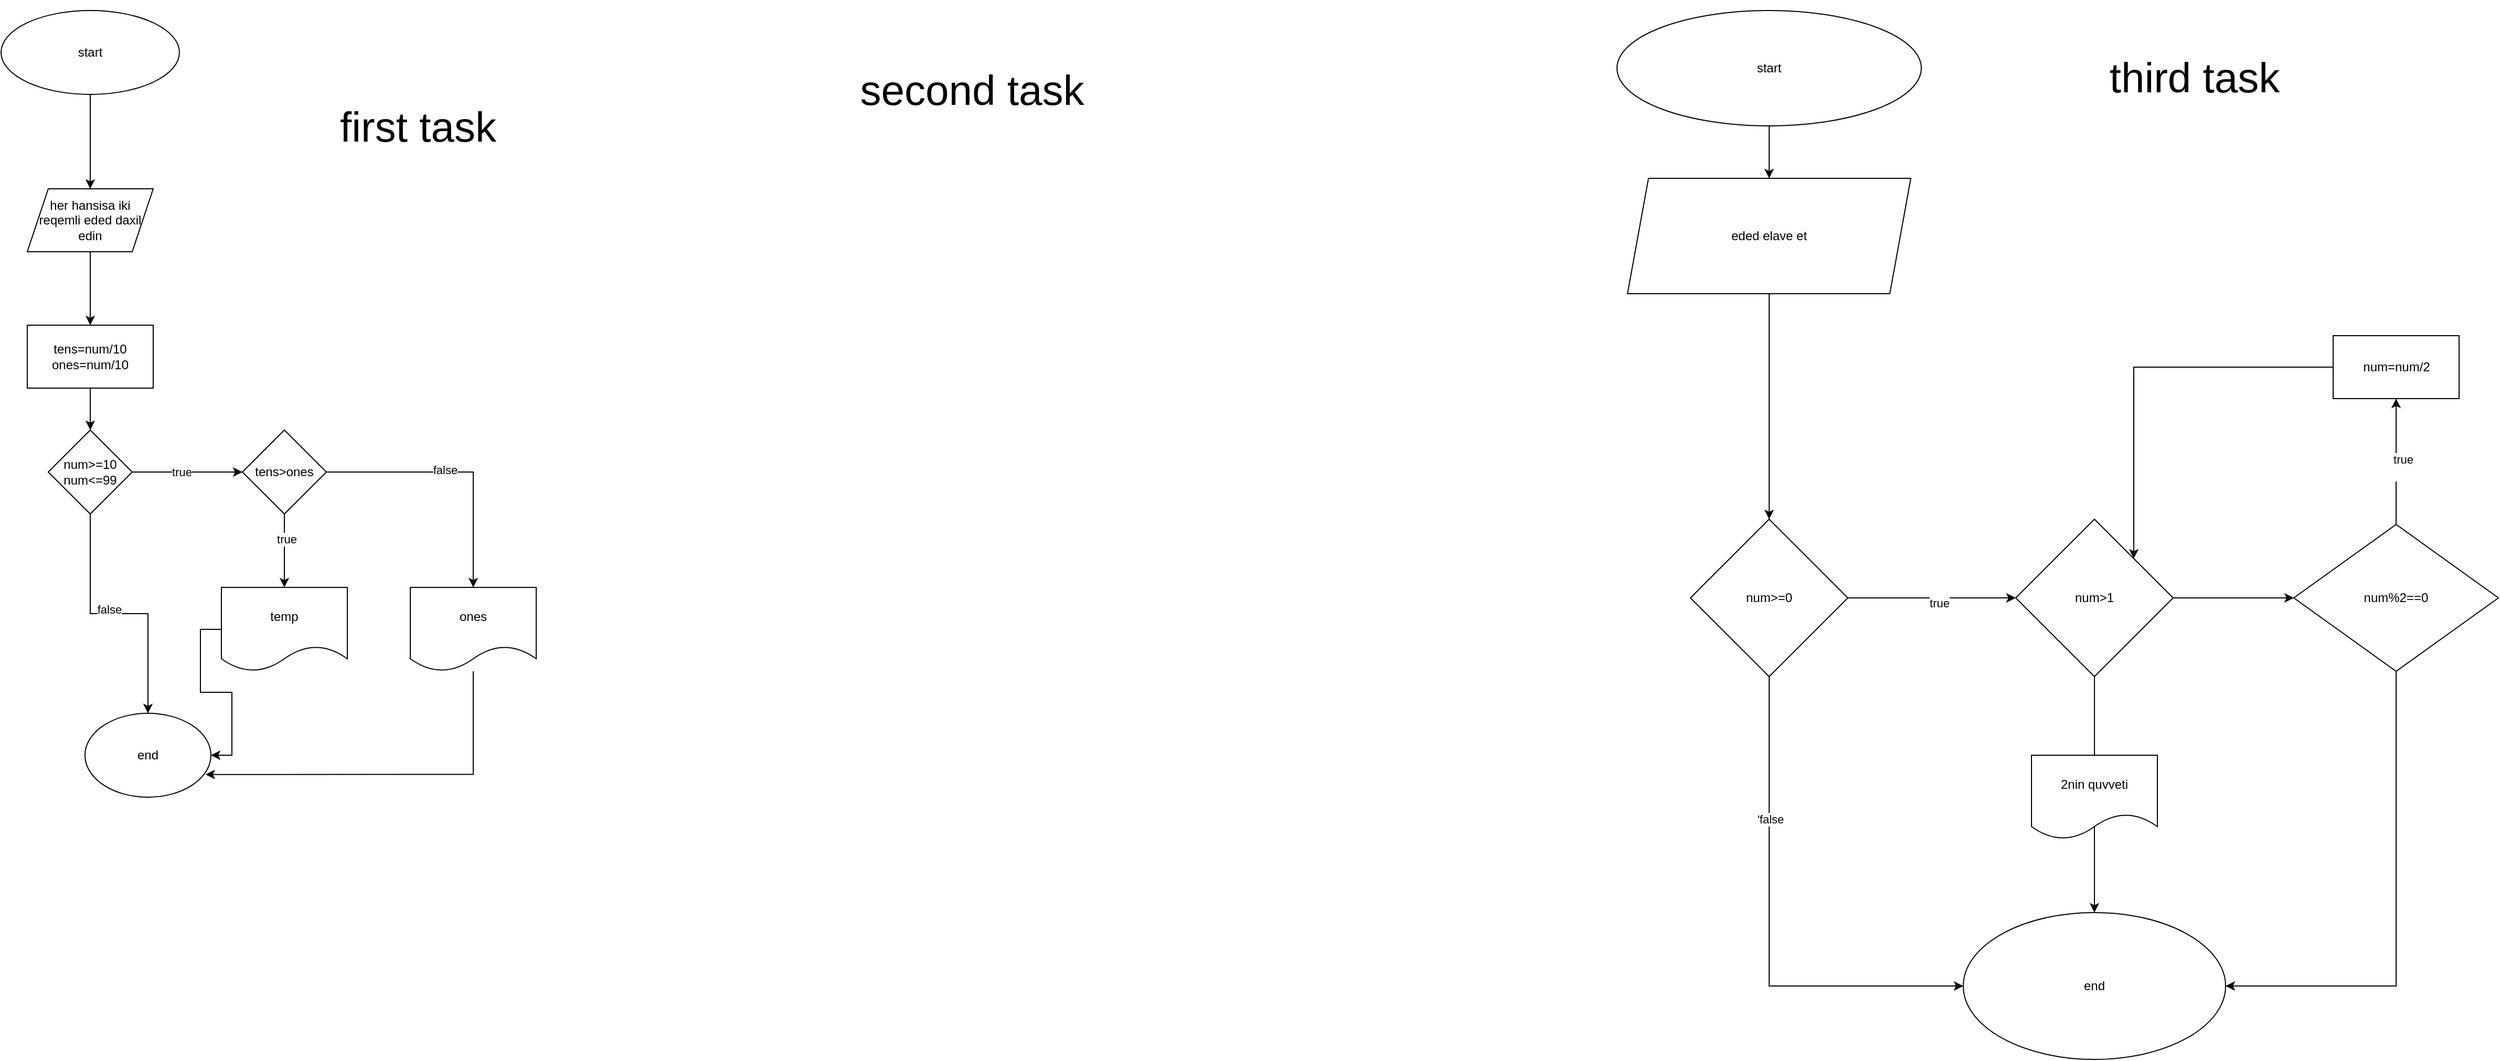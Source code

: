 <mxfile version="24.7.17">
  <diagram name="Page-1" id="qptbYGHE9b_lFVhiukxC">
    <mxGraphModel dx="3000" dy="1614" grid="1" gridSize="10" guides="1" tooltips="1" connect="1" arrows="1" fold="1" page="1" pageScale="1" pageWidth="850" pageHeight="1100" math="0" shadow="0">
      <root>
        <mxCell id="0" />
        <mxCell id="1" parent="0" />
        <mxCell id="5Gjx0GGLGKjxe6RS8Fqf-3" value="" style="edgeStyle=orthogonalEdgeStyle;rounded=0;orthogonalLoop=1;jettySize=auto;html=1;" edge="1" parent="1" source="5Gjx0GGLGKjxe6RS8Fqf-1" target="5Gjx0GGLGKjxe6RS8Fqf-2">
          <mxGeometry relative="1" as="geometry" />
        </mxCell>
        <mxCell id="5Gjx0GGLGKjxe6RS8Fqf-1" value="start" style="ellipse;whiteSpace=wrap;html=1;" vertex="1" parent="1">
          <mxGeometry x="170" y="50" width="170" height="80" as="geometry" />
        </mxCell>
        <mxCell id="5Gjx0GGLGKjxe6RS8Fqf-13" value="" style="edgeStyle=orthogonalEdgeStyle;rounded=0;orthogonalLoop=1;jettySize=auto;html=1;" edge="1" parent="1" source="5Gjx0GGLGKjxe6RS8Fqf-2" target="5Gjx0GGLGKjxe6RS8Fqf-11">
          <mxGeometry relative="1" as="geometry" />
        </mxCell>
        <mxCell id="5Gjx0GGLGKjxe6RS8Fqf-2" value="her hansisa iki reqemli eded daxil edin" style="shape=parallelogram;perimeter=parallelogramPerimeter;whiteSpace=wrap;html=1;fixedSize=1;" vertex="1" parent="1">
          <mxGeometry x="195" y="220" width="120" height="60" as="geometry" />
        </mxCell>
        <mxCell id="5Gjx0GGLGKjxe6RS8Fqf-21" value="" style="edgeStyle=orthogonalEdgeStyle;rounded=0;orthogonalLoop=1;jettySize=auto;html=1;" edge="1" parent="1" source="5Gjx0GGLGKjxe6RS8Fqf-11" target="5Gjx0GGLGKjxe6RS8Fqf-20">
          <mxGeometry relative="1" as="geometry" />
        </mxCell>
        <mxCell id="5Gjx0GGLGKjxe6RS8Fqf-11" value="tens=num/10&lt;div&gt;ones=num/10&lt;/div&gt;" style="rounded=0;whiteSpace=wrap;html=1;" vertex="1" parent="1">
          <mxGeometry x="195" y="350" width="120" height="60" as="geometry" />
        </mxCell>
        <mxCell id="5Gjx0GGLGKjxe6RS8Fqf-24" value="" style="edgeStyle=orthogonalEdgeStyle;rounded=0;orthogonalLoop=1;jettySize=auto;html=1;" edge="1" parent="1" source="5Gjx0GGLGKjxe6RS8Fqf-14" target="5Gjx0GGLGKjxe6RS8Fqf-19">
          <mxGeometry relative="1" as="geometry" />
        </mxCell>
        <mxCell id="5Gjx0GGLGKjxe6RS8Fqf-25" value="true" style="edgeLabel;html=1;align=center;verticalAlign=middle;resizable=0;points=[];" vertex="1" connectable="0" parent="5Gjx0GGLGKjxe6RS8Fqf-24">
          <mxGeometry x="-0.309" y="2" relative="1" as="geometry">
            <mxPoint as="offset" />
          </mxGeometry>
        </mxCell>
        <mxCell id="5Gjx0GGLGKjxe6RS8Fqf-27" value="" style="edgeStyle=orthogonalEdgeStyle;rounded=0;orthogonalLoop=1;jettySize=auto;html=1;" edge="1" parent="1" source="5Gjx0GGLGKjxe6RS8Fqf-14" target="5Gjx0GGLGKjxe6RS8Fqf-26">
          <mxGeometry relative="1" as="geometry" />
        </mxCell>
        <mxCell id="5Gjx0GGLGKjxe6RS8Fqf-28" value="false" style="edgeLabel;html=1;align=center;verticalAlign=middle;resizable=0;points=[];" vertex="1" connectable="0" parent="5Gjx0GGLGKjxe6RS8Fqf-27">
          <mxGeometry x="-0.101" y="2" relative="1" as="geometry">
            <mxPoint as="offset" />
          </mxGeometry>
        </mxCell>
        <mxCell id="5Gjx0GGLGKjxe6RS8Fqf-14" value="tens&amp;gt;ones" style="rhombus;whiteSpace=wrap;html=1;rounded=0;" vertex="1" parent="1">
          <mxGeometry x="400" y="450" width="80" height="80" as="geometry" />
        </mxCell>
        <mxCell id="5Gjx0GGLGKjxe6RS8Fqf-32" style="edgeStyle=orthogonalEdgeStyle;rounded=0;orthogonalLoop=1;jettySize=auto;html=1;entryX=1;entryY=0.5;entryDx=0;entryDy=0;" edge="1" parent="1" source="5Gjx0GGLGKjxe6RS8Fqf-19" target="5Gjx0GGLGKjxe6RS8Fqf-29">
          <mxGeometry relative="1" as="geometry" />
        </mxCell>
        <mxCell id="5Gjx0GGLGKjxe6RS8Fqf-19" value="temp" style="shape=document;whiteSpace=wrap;html=1;boundedLbl=1;" vertex="1" parent="1">
          <mxGeometry x="380" y="600" width="120" height="80" as="geometry" />
        </mxCell>
        <mxCell id="5Gjx0GGLGKjxe6RS8Fqf-22" value="" style="edgeStyle=orthogonalEdgeStyle;rounded=0;orthogonalLoop=1;jettySize=auto;html=1;" edge="1" parent="1" source="5Gjx0GGLGKjxe6RS8Fqf-20" target="5Gjx0GGLGKjxe6RS8Fqf-14">
          <mxGeometry relative="1" as="geometry" />
        </mxCell>
        <mxCell id="5Gjx0GGLGKjxe6RS8Fqf-30" value="true" style="edgeLabel;html=1;align=center;verticalAlign=middle;resizable=0;points=[];" vertex="1" connectable="0" parent="5Gjx0GGLGKjxe6RS8Fqf-22">
          <mxGeometry x="-0.119" relative="1" as="geometry">
            <mxPoint as="offset" />
          </mxGeometry>
        </mxCell>
        <mxCell id="5Gjx0GGLGKjxe6RS8Fqf-31" style="edgeStyle=orthogonalEdgeStyle;rounded=0;orthogonalLoop=1;jettySize=auto;html=1;exitX=0.5;exitY=1;exitDx=0;exitDy=0;" edge="1" parent="1" source="5Gjx0GGLGKjxe6RS8Fqf-20" target="5Gjx0GGLGKjxe6RS8Fqf-29">
          <mxGeometry relative="1" as="geometry" />
        </mxCell>
        <mxCell id="5Gjx0GGLGKjxe6RS8Fqf-34" value="false" style="edgeLabel;html=1;align=center;verticalAlign=middle;resizable=0;points=[];" vertex="1" connectable="0" parent="5Gjx0GGLGKjxe6RS8Fqf-31">
          <mxGeometry x="-0.072" y="4" relative="1" as="geometry">
            <mxPoint x="-1" as="offset" />
          </mxGeometry>
        </mxCell>
        <mxCell id="5Gjx0GGLGKjxe6RS8Fqf-20" value="num&amp;gt;=10&lt;div&gt;num&amp;lt;=99&lt;/div&gt;" style="rhombus;whiteSpace=wrap;html=1;" vertex="1" parent="1">
          <mxGeometry x="215" y="450" width="80" height="80" as="geometry" />
        </mxCell>
        <mxCell id="5Gjx0GGLGKjxe6RS8Fqf-33" style="edgeStyle=orthogonalEdgeStyle;rounded=0;orthogonalLoop=1;jettySize=auto;html=1;entryX=0.957;entryY=0.729;entryDx=0;entryDy=0;entryPerimeter=0;" edge="1" parent="1" source="5Gjx0GGLGKjxe6RS8Fqf-26" target="5Gjx0GGLGKjxe6RS8Fqf-29">
          <mxGeometry relative="1" as="geometry">
            <mxPoint x="600" y="942.286" as="targetPoint" />
            <Array as="points">
              <mxPoint x="620" y="778" />
            </Array>
          </mxGeometry>
        </mxCell>
        <mxCell id="5Gjx0GGLGKjxe6RS8Fqf-26" value="ones" style="shape=document;whiteSpace=wrap;html=1;boundedLbl=1;rounded=0;" vertex="1" parent="1">
          <mxGeometry x="560" y="600" width="120" height="80" as="geometry" />
        </mxCell>
        <mxCell id="5Gjx0GGLGKjxe6RS8Fqf-29" value="end" style="ellipse;whiteSpace=wrap;html=1;" vertex="1" parent="1">
          <mxGeometry x="250" y="720" width="120" height="80" as="geometry" />
        </mxCell>
        <mxCell id="5Gjx0GGLGKjxe6RS8Fqf-39" value="" style="edgeStyle=orthogonalEdgeStyle;rounded=0;orthogonalLoop=1;jettySize=auto;html=1;" edge="1" parent="1" source="5Gjx0GGLGKjxe6RS8Fqf-35" target="5Gjx0GGLGKjxe6RS8Fqf-37">
          <mxGeometry relative="1" as="geometry" />
        </mxCell>
        <mxCell id="5Gjx0GGLGKjxe6RS8Fqf-35" value="start" style="ellipse;whiteSpace=wrap;html=1;" vertex="1" parent="1">
          <mxGeometry x="1710" y="50" width="290" height="110" as="geometry" />
        </mxCell>
        <mxCell id="5Gjx0GGLGKjxe6RS8Fqf-36" value="&lt;p style=&quot;line-height: 270%; font-size: 40px;&quot;&gt;first task&lt;/p&gt;" style="text;html=1;align=center;verticalAlign=middle;whiteSpace=wrap;rounded=0;" vertex="1" parent="1">
          <mxGeometry x="395" y="40" width="345" height="240" as="geometry" />
        </mxCell>
        <mxCell id="5Gjx0GGLGKjxe6RS8Fqf-40" value="" style="edgeStyle=orthogonalEdgeStyle;rounded=0;orthogonalLoop=1;jettySize=auto;html=1;" edge="1" parent="1" source="5Gjx0GGLGKjxe6RS8Fqf-37" target="5Gjx0GGLGKjxe6RS8Fqf-38">
          <mxGeometry relative="1" as="geometry" />
        </mxCell>
        <mxCell id="5Gjx0GGLGKjxe6RS8Fqf-37" value="eded elave et" style="shape=parallelogram;perimeter=parallelogramPerimeter;whiteSpace=wrap;html=1;fixedSize=1;" vertex="1" parent="1">
          <mxGeometry x="1720" y="210" width="270" height="110" as="geometry" />
        </mxCell>
        <mxCell id="5Gjx0GGLGKjxe6RS8Fqf-42" value="" style="edgeStyle=orthogonalEdgeStyle;rounded=0;orthogonalLoop=1;jettySize=auto;html=1;" edge="1" parent="1" source="5Gjx0GGLGKjxe6RS8Fqf-38" target="5Gjx0GGLGKjxe6RS8Fqf-41">
          <mxGeometry relative="1" as="geometry" />
        </mxCell>
        <mxCell id="5Gjx0GGLGKjxe6RS8Fqf-54" value="true" style="edgeLabel;html=1;align=center;verticalAlign=middle;resizable=0;points=[];" vertex="1" connectable="0" parent="5Gjx0GGLGKjxe6RS8Fqf-42">
          <mxGeometry x="0.081" y="-5" relative="1" as="geometry">
            <mxPoint as="offset" />
          </mxGeometry>
        </mxCell>
        <mxCell id="5Gjx0GGLGKjxe6RS8Fqf-50" style="edgeStyle=orthogonalEdgeStyle;rounded=0;orthogonalLoop=1;jettySize=auto;html=1;entryX=0;entryY=0.5;entryDx=0;entryDy=0;" edge="1" parent="1" source="5Gjx0GGLGKjxe6RS8Fqf-38" target="5Gjx0GGLGKjxe6RS8Fqf-49">
          <mxGeometry relative="1" as="geometry">
            <Array as="points">
              <mxPoint x="1855" y="980" />
            </Array>
          </mxGeometry>
        </mxCell>
        <mxCell id="5Gjx0GGLGKjxe6RS8Fqf-55" value="&#39;false" style="edgeLabel;html=1;align=center;verticalAlign=middle;resizable=0;points=[];" vertex="1" connectable="0" parent="5Gjx0GGLGKjxe6RS8Fqf-50">
          <mxGeometry x="-0.429" y="1" relative="1" as="geometry">
            <mxPoint y="-1" as="offset" />
          </mxGeometry>
        </mxCell>
        <mxCell id="5Gjx0GGLGKjxe6RS8Fqf-38" value="num&amp;gt;=0" style="rhombus;whiteSpace=wrap;html=1;" vertex="1" parent="1">
          <mxGeometry x="1780" y="535" width="150" height="150" as="geometry" />
        </mxCell>
        <mxCell id="5Gjx0GGLGKjxe6RS8Fqf-44" value="" style="edgeStyle=orthogonalEdgeStyle;rounded=0;orthogonalLoop=1;jettySize=auto;html=1;" edge="1" parent="1" source="5Gjx0GGLGKjxe6RS8Fqf-41" target="5Gjx0GGLGKjxe6RS8Fqf-43">
          <mxGeometry relative="1" as="geometry" />
        </mxCell>
        <mxCell id="5Gjx0GGLGKjxe6RS8Fqf-52" value="" style="edgeStyle=orthogonalEdgeStyle;rounded=0;orthogonalLoop=1;jettySize=auto;html=1;" edge="1" parent="1" source="5Gjx0GGLGKjxe6RS8Fqf-41" target="5Gjx0GGLGKjxe6RS8Fqf-49">
          <mxGeometry relative="1" as="geometry" />
        </mxCell>
        <mxCell id="5Gjx0GGLGKjxe6RS8Fqf-41" value="num&amp;gt;1" style="rhombus;whiteSpace=wrap;html=1;" vertex="1" parent="1">
          <mxGeometry x="2090" y="535" width="150" height="150" as="geometry" />
        </mxCell>
        <mxCell id="5Gjx0GGLGKjxe6RS8Fqf-46" value="" style="edgeStyle=orthogonalEdgeStyle;rounded=0;orthogonalLoop=1;jettySize=auto;html=1;" edge="1" parent="1" source="5Gjx0GGLGKjxe6RS8Fqf-43" target="5Gjx0GGLGKjxe6RS8Fqf-45">
          <mxGeometry relative="1" as="geometry" />
        </mxCell>
        <mxCell id="5Gjx0GGLGKjxe6RS8Fqf-47" value="true&lt;div&gt;&lt;br&gt;&lt;/div&gt;" style="edgeLabel;html=1;align=center;verticalAlign=middle;resizable=0;points=[];" vertex="1" connectable="0" parent="5Gjx0GGLGKjxe6RS8Fqf-46">
          <mxGeometry x="-0.091" y="-6" relative="1" as="geometry">
            <mxPoint y="-1" as="offset" />
          </mxGeometry>
        </mxCell>
        <mxCell id="5Gjx0GGLGKjxe6RS8Fqf-51" style="edgeStyle=orthogonalEdgeStyle;rounded=0;orthogonalLoop=1;jettySize=auto;html=1;exitX=0.5;exitY=1;exitDx=0;exitDy=0;entryX=1;entryY=0.5;entryDx=0;entryDy=0;" edge="1" parent="1" source="5Gjx0GGLGKjxe6RS8Fqf-43" target="5Gjx0GGLGKjxe6RS8Fqf-49">
          <mxGeometry relative="1" as="geometry" />
        </mxCell>
        <mxCell id="5Gjx0GGLGKjxe6RS8Fqf-43" value="num%2==0" style="rhombus;whiteSpace=wrap;html=1;" vertex="1" parent="1">
          <mxGeometry x="2355" y="540" width="195" height="140" as="geometry" />
        </mxCell>
        <mxCell id="5Gjx0GGLGKjxe6RS8Fqf-48" style="edgeStyle=orthogonalEdgeStyle;rounded=0;orthogonalLoop=1;jettySize=auto;html=1;entryX=1;entryY=0;entryDx=0;entryDy=0;" edge="1" parent="1" source="5Gjx0GGLGKjxe6RS8Fqf-45" target="5Gjx0GGLGKjxe6RS8Fqf-41">
          <mxGeometry relative="1" as="geometry" />
        </mxCell>
        <mxCell id="5Gjx0GGLGKjxe6RS8Fqf-45" value="num=num/2" style="whiteSpace=wrap;html=1;" vertex="1" parent="1">
          <mxGeometry x="2392.5" y="360" width="120" height="60" as="geometry" />
        </mxCell>
        <mxCell id="5Gjx0GGLGKjxe6RS8Fqf-49" value="end" style="ellipse;whiteSpace=wrap;html=1;" vertex="1" parent="1">
          <mxGeometry x="2040" y="910" width="250" height="140" as="geometry" />
        </mxCell>
        <mxCell id="5Gjx0GGLGKjxe6RS8Fqf-53" value="2nin quvveti" style="shape=document;whiteSpace=wrap;html=1;boundedLbl=1;" vertex="1" parent="1">
          <mxGeometry x="2105" y="760" width="120" height="80" as="geometry" />
        </mxCell>
        <mxCell id="5Gjx0GGLGKjxe6RS8Fqf-56" value="&lt;font style=&quot;font-size: 40px;&quot;&gt;second task&lt;/font&gt;" style="text;html=1;align=center;verticalAlign=middle;resizable=0;points=[];autosize=1;strokeColor=none;fillColor=none;" vertex="1" parent="1">
          <mxGeometry x="975" y="95" width="240" height="60" as="geometry" />
        </mxCell>
        <mxCell id="5Gjx0GGLGKjxe6RS8Fqf-57" value="&lt;font style=&quot;font-size: 40px;&quot;&gt;third task&lt;/font&gt;" style="text;html=1;align=center;verticalAlign=middle;resizable=0;points=[];autosize=1;strokeColor=none;fillColor=none;" vertex="1" parent="1">
          <mxGeometry x="2165" y="83" width="190" height="60" as="geometry" />
        </mxCell>
      </root>
    </mxGraphModel>
  </diagram>
</mxfile>
